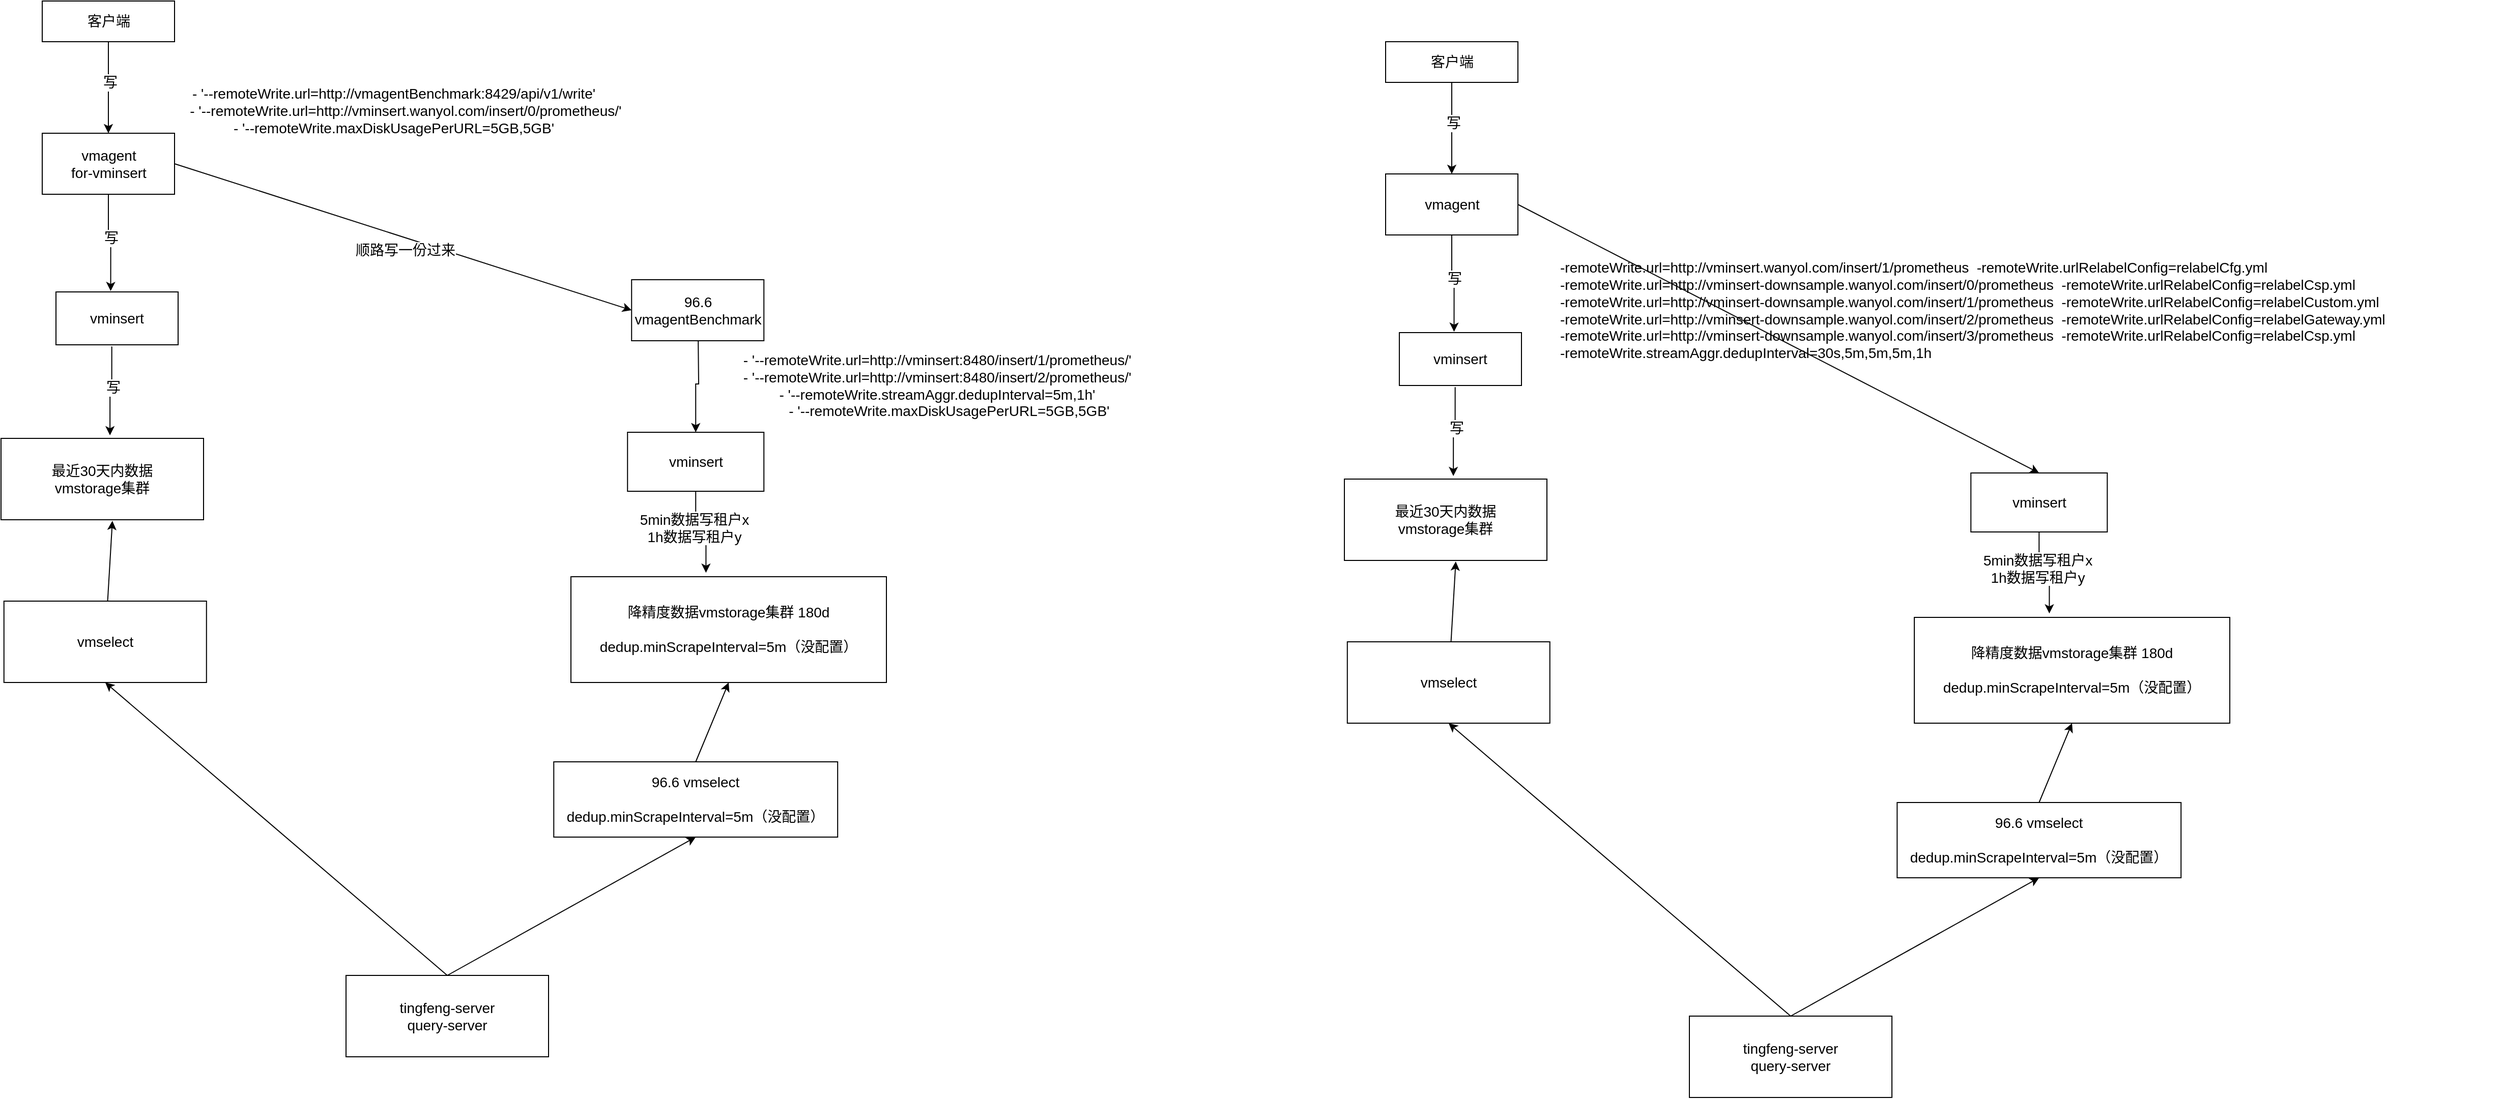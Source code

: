 <mxfile version="24.2.7" type="github">
  <diagram name="第 1 页" id="T7uyHK-B_JqTSwR-4mf9">
    <mxGraphModel dx="2501" dy="-12095" grid="1" gridSize="10" guides="1" tooltips="1" connect="1" arrows="1" fold="1" page="1" pageScale="1" pageWidth="827" pageHeight="1169" math="0" shadow="0">
      <root>
        <mxCell id="0" />
        <mxCell id="1" parent="0" />
        <mxCell id="qLwv4cue99co9azmEMkJ-1" value="最近30天内数据&lt;br style=&quot;font-size: 14px;&quot;&gt;vmstorage集群" style="rounded=0;whiteSpace=wrap;html=1;fontSize=14;" vertex="1" parent="1">
          <mxGeometry x="-720" y="14132" width="199" height="80" as="geometry" />
        </mxCell>
        <mxCell id="qLwv4cue99co9azmEMkJ-2" value="降精度数据vmstorage集群 180d&lt;br style=&quot;font-size: 14px;&quot;&gt;&lt;br style=&quot;font-size: 14px;&quot;&gt;dedup.minScrapeInterval=5m（没配置）" style="rounded=0;whiteSpace=wrap;html=1;fontSize=14;" vertex="1" parent="1">
          <mxGeometry x="-160" y="14268" width="310" height="104" as="geometry" />
        </mxCell>
        <mxCell id="qLwv4cue99co9azmEMkJ-3" style="rounded=0;orthogonalLoop=1;jettySize=auto;html=1;exitX=1;exitY=0.5;exitDx=0;exitDy=0;entryX=0;entryY=0.5;entryDx=0;entryDy=0;fontSize=14;" edge="1" parent="1" source="qLwv4cue99co9azmEMkJ-5" target="qLwv4cue99co9azmEMkJ-8">
          <mxGeometry relative="1" as="geometry" />
        </mxCell>
        <mxCell id="qLwv4cue99co9azmEMkJ-4" value="顺路写一份过来" style="edgeLabel;html=1;align=center;verticalAlign=middle;resizable=0;points=[];fontSize=14;" vertex="1" connectable="0" parent="qLwv4cue99co9azmEMkJ-3">
          <mxGeometry x="0.04" y="-5" relative="1" as="geometry">
            <mxPoint x="-6" y="5" as="offset" />
          </mxGeometry>
        </mxCell>
        <mxCell id="qLwv4cue99co9azmEMkJ-5" value="vmagent&lt;br&gt;for-vminsert" style="rounded=0;whiteSpace=wrap;html=1;fontSize=14;" vertex="1" parent="1">
          <mxGeometry x="-679.5" y="13832" width="130" height="60" as="geometry" />
        </mxCell>
        <mxCell id="qLwv4cue99co9azmEMkJ-6" style="edgeStyle=orthogonalEdgeStyle;rounded=0;orthogonalLoop=1;jettySize=auto;html=1;entryX=0.5;entryY=0;entryDx=0;entryDy=0;fontSize=14;" edge="1" parent="1" target="qLwv4cue99co9azmEMkJ-10">
          <mxGeometry relative="1" as="geometry">
            <mxPoint x="-35" y="14030" as="sourcePoint" />
          </mxGeometry>
        </mxCell>
        <mxCell id="qLwv4cue99co9azmEMkJ-8" value="96.6&lt;br style=&quot;font-size: 14px;&quot;&gt;vmagentBenchmark" style="rounded=0;whiteSpace=wrap;html=1;fontSize=14;" vertex="1" parent="1">
          <mxGeometry x="-100.39" y="13976" width="130" height="60" as="geometry" />
        </mxCell>
        <mxCell id="qLwv4cue99co9azmEMkJ-9" value="vminsert" style="rounded=0;whiteSpace=wrap;html=1;fontSize=14;" vertex="1" parent="1">
          <mxGeometry x="-666" y="13988" width="120" height="52" as="geometry" />
        </mxCell>
        <mxCell id="qLwv4cue99co9azmEMkJ-10" value="vminsert" style="rounded=0;whiteSpace=wrap;html=1;fontSize=14;" vertex="1" parent="1">
          <mxGeometry x="-104.39" y="14126" width="134" height="58" as="geometry" />
        </mxCell>
        <mxCell id="qLwv4cue99co9azmEMkJ-11" style="edgeStyle=orthogonalEdgeStyle;rounded=0;orthogonalLoop=1;jettySize=auto;html=1;exitX=0.5;exitY=1;exitDx=0;exitDy=0;entryX=0.448;entryY=-0.016;entryDx=0;entryDy=0;entryPerimeter=0;fontSize=14;" edge="1" parent="1" source="qLwv4cue99co9azmEMkJ-5" target="qLwv4cue99co9azmEMkJ-9">
          <mxGeometry relative="1" as="geometry" />
        </mxCell>
        <mxCell id="qLwv4cue99co9azmEMkJ-12" value="写" style="edgeLabel;html=1;align=center;verticalAlign=middle;resizable=0;points=[];fontSize=14;" vertex="1" connectable="0" parent="qLwv4cue99co9azmEMkJ-11">
          <mxGeometry x="-0.131" y="2" relative="1" as="geometry">
            <mxPoint as="offset" />
          </mxGeometry>
        </mxCell>
        <mxCell id="qLwv4cue99co9azmEMkJ-13" style="edgeStyle=orthogonalEdgeStyle;rounded=0;orthogonalLoop=1;jettySize=auto;html=1;exitX=0.457;exitY=1.032;exitDx=0;exitDy=0;entryX=0.538;entryY=-0.037;entryDx=0;entryDy=0;entryPerimeter=0;exitPerimeter=0;fontSize=14;" edge="1" parent="1" source="qLwv4cue99co9azmEMkJ-9" target="qLwv4cue99co9azmEMkJ-1">
          <mxGeometry relative="1" as="geometry" />
        </mxCell>
        <mxCell id="qLwv4cue99co9azmEMkJ-14" value="写" style="edgeLabel;html=1;align=center;verticalAlign=middle;resizable=0;points=[];fontSize=14;" vertex="1" connectable="0" parent="qLwv4cue99co9azmEMkJ-13">
          <mxGeometry x="-0.089" y="1" relative="1" as="geometry">
            <mxPoint as="offset" />
          </mxGeometry>
        </mxCell>
        <mxCell id="qLwv4cue99co9azmEMkJ-15" style="rounded=0;orthogonalLoop=1;jettySize=auto;html=1;exitX=0.5;exitY=0;exitDx=0;exitDy=0;entryX=0.5;entryY=1;entryDx=0;entryDy=0;fontSize=14;" edge="1" parent="1" source="qLwv4cue99co9azmEMkJ-16" target="qLwv4cue99co9azmEMkJ-2">
          <mxGeometry relative="1" as="geometry" />
        </mxCell>
        <mxCell id="qLwv4cue99co9azmEMkJ-16" value="96.6 vmselect&lt;br style=&quot;font-size: 14px;&quot;&gt;&lt;br style=&quot;font-size: 14px;&quot;&gt;dedup.minScrapeInterval=5m（没配置）" style="rounded=0;whiteSpace=wrap;html=1;fontSize=14;" vertex="1" parent="1">
          <mxGeometry x="-176.86" y="14450" width="278.94" height="74" as="geometry" />
        </mxCell>
        <mxCell id="qLwv4cue99co9azmEMkJ-17" style="edgeStyle=orthogonalEdgeStyle;rounded=0;orthogonalLoop=1;jettySize=auto;html=1;exitX=0.5;exitY=1;exitDx=0;exitDy=0;entryX=0.428;entryY=-0.037;entryDx=0;entryDy=0;entryPerimeter=0;fontSize=14;" edge="1" parent="1" source="qLwv4cue99co9azmEMkJ-10" target="qLwv4cue99co9azmEMkJ-2">
          <mxGeometry relative="1" as="geometry" />
        </mxCell>
        <mxCell id="qLwv4cue99co9azmEMkJ-18" value="5min数据写租户x&lt;br style=&quot;font-size: 14px;&quot;&gt;1h数据写租户y" style="edgeLabel;html=1;align=center;verticalAlign=middle;resizable=0;points=[];fontSize=14;" vertex="1" connectable="0" parent="qLwv4cue99co9azmEMkJ-17">
          <mxGeometry x="0.081" y="1" relative="1" as="geometry">
            <mxPoint x="-9" y="-5" as="offset" />
          </mxGeometry>
        </mxCell>
        <mxCell id="qLwv4cue99co9azmEMkJ-19" style="edgeStyle=orthogonalEdgeStyle;rounded=0;orthogonalLoop=1;jettySize=auto;html=1;exitX=0.5;exitY=1;exitDx=0;exitDy=0;entryX=0.5;entryY=0;entryDx=0;entryDy=0;fontSize=14;" edge="1" parent="1" source="qLwv4cue99co9azmEMkJ-21" target="qLwv4cue99co9azmEMkJ-5">
          <mxGeometry relative="1" as="geometry" />
        </mxCell>
        <mxCell id="qLwv4cue99co9azmEMkJ-20" value="写" style="edgeLabel;html=1;align=center;verticalAlign=middle;resizable=0;points=[];fontSize=14;" vertex="1" connectable="0" parent="qLwv4cue99co9azmEMkJ-19">
          <mxGeometry x="-0.117" y="1" relative="1" as="geometry">
            <mxPoint as="offset" />
          </mxGeometry>
        </mxCell>
        <mxCell id="qLwv4cue99co9azmEMkJ-21" value="客户端" style="rounded=0;whiteSpace=wrap;html=1;fontSize=14;" vertex="1" parent="1">
          <mxGeometry x="-679.5" y="13702" width="130" height="40" as="geometry" />
        </mxCell>
        <mxCell id="qLwv4cue99co9azmEMkJ-22" style="rounded=0;orthogonalLoop=1;jettySize=auto;html=1;entryX=0.55;entryY=1.013;entryDx=0;entryDy=0;entryPerimeter=0;fontSize=14;" edge="1" parent="1" source="qLwv4cue99co9azmEMkJ-26" target="qLwv4cue99co9azmEMkJ-1">
          <mxGeometry relative="1" as="geometry">
            <mxPoint x="-619" y="14342" as="sourcePoint" />
          </mxGeometry>
        </mxCell>
        <mxCell id="qLwv4cue99co9azmEMkJ-23" style="rounded=0;orthogonalLoop=1;jettySize=auto;html=1;exitX=0.5;exitY=0;exitDx=0;exitDy=0;entryX=0.5;entryY=1;entryDx=0;entryDy=0;fontSize=14;" edge="1" parent="1" source="qLwv4cue99co9azmEMkJ-24" target="qLwv4cue99co9azmEMkJ-26">
          <mxGeometry relative="1" as="geometry" />
        </mxCell>
        <mxCell id="qLwv4cue99co9azmEMkJ-24" value="tingfeng-server&lt;br style=&quot;font-size: 14px;&quot;&gt;query-server" style="rounded=0;whiteSpace=wrap;html=1;fontSize=14;" vertex="1" parent="1">
          <mxGeometry x="-381.0" y="14660" width="199" height="80" as="geometry" />
        </mxCell>
        <mxCell id="qLwv4cue99co9azmEMkJ-25" style="rounded=0;orthogonalLoop=1;jettySize=auto;html=1;exitX=0.5;exitY=0;exitDx=0;exitDy=0;fontSize=14;entryX=0.5;entryY=1;entryDx=0;entryDy=0;" edge="1" parent="1" source="qLwv4cue99co9azmEMkJ-24" target="qLwv4cue99co9azmEMkJ-16">
          <mxGeometry relative="1" as="geometry">
            <mxPoint x="64.39" y="14550" as="targetPoint" />
          </mxGeometry>
        </mxCell>
        <mxCell id="qLwv4cue99co9azmEMkJ-26" value="vmselect" style="rounded=0;whiteSpace=wrap;html=1;fontSize=14;" vertex="1" parent="1">
          <mxGeometry x="-717.11" y="14292" width="199" height="80" as="geometry" />
        </mxCell>
        <mxCell id="qLwv4cue99co9azmEMkJ-27" value="&lt;div style=&quot;font-size: 14px;&quot;&gt;- &#39;--remoteWrite.url=http://vmagentBenchmark:8429/api/v1/write&#39;&lt;/div&gt;&lt;div style=&quot;font-size: 14px;&quot;&gt;&amp;nbsp; &amp;nbsp; &amp;nbsp; - &#39;--remoteWrite.url=http://vminsert.wanyol.com/insert/0/prometheus/&#39;&lt;br style=&quot;font-size: 14px;&quot;&gt;- &#39;--remoteWrite.maxDiskUsagePerURL=5GB,5GB&#39;&lt;br style=&quot;font-size: 14px;&quot;&gt;&lt;/div&gt;" style="text;html=1;align=center;verticalAlign=middle;whiteSpace=wrap;rounded=0;fontSize=14;" vertex="1" parent="1">
          <mxGeometry x="-564.39" y="13780" width="460" height="60" as="geometry" />
        </mxCell>
        <mxCell id="qLwv4cue99co9azmEMkJ-28" value="&lt;div style=&quot;font-size: 14px;&quot;&gt;- &#39;--remoteWrite.url=http://vminsert:8480/insert/1/prometheus/&#39;&lt;br style=&quot;font-size: 14px;&quot;&gt;&lt;span style=&quot;background-color: initial; font-size: 14px;&quot;&gt;- &#39;--remoteWrite.url=http://vminsert:8480/insert/2/prometheus/&#39;&lt;br style=&quot;font-size: 14px;&quot;&gt;&lt;div style=&quot;font-size: 14px;&quot;&gt;- &#39;--remoteWrite.streamAggr.dedupInterval=5m,1h&#39;&lt;/div&gt;&lt;div style=&quot;font-size: 14px;&quot;&gt;&amp;nbsp; &amp;nbsp; &amp;nbsp; - &#39;--remoteWrite.maxDiskUsagePerURL=5GB,5GB&#39;&lt;/div&gt;&lt;/span&gt;&lt;/div&gt;" style="text;html=1;align=center;verticalAlign=middle;whiteSpace=wrap;rounded=0;fontSize=14;" vertex="1" parent="1">
          <mxGeometry y="14040" width="400" height="80" as="geometry" />
        </mxCell>
        <mxCell id="qLwv4cue99co9azmEMkJ-29" value="最近30天内数据&lt;br style=&quot;font-size: 14px;&quot;&gt;vmstorage集群" style="rounded=0;whiteSpace=wrap;html=1;fontSize=14;" vertex="1" parent="1">
          <mxGeometry x="600" y="14172" width="199" height="80" as="geometry" />
        </mxCell>
        <mxCell id="qLwv4cue99co9azmEMkJ-30" value="降精度数据vmstorage集群 180d&lt;br style=&quot;font-size: 14px;&quot;&gt;&lt;br style=&quot;font-size: 14px;&quot;&gt;dedup.minScrapeInterval=5m（没配置）" style="rounded=0;whiteSpace=wrap;html=1;fontSize=14;" vertex="1" parent="1">
          <mxGeometry x="1160" y="14308" width="310" height="104" as="geometry" />
        </mxCell>
        <mxCell id="qLwv4cue99co9azmEMkJ-31" style="rounded=0;orthogonalLoop=1;jettySize=auto;html=1;exitX=1;exitY=0.5;exitDx=0;exitDy=0;entryX=0.5;entryY=0;entryDx=0;entryDy=0;fontSize=14;" edge="1" parent="1" source="qLwv4cue99co9azmEMkJ-33" target="qLwv4cue99co9azmEMkJ-37">
          <mxGeometry relative="1" as="geometry">
            <mxPoint x="1219.61" y="14046" as="targetPoint" />
          </mxGeometry>
        </mxCell>
        <mxCell id="qLwv4cue99co9azmEMkJ-33" value="vmagent" style="rounded=0;whiteSpace=wrap;html=1;fontSize=14;" vertex="1" parent="1">
          <mxGeometry x="640.5" y="13872" width="130" height="60" as="geometry" />
        </mxCell>
        <mxCell id="qLwv4cue99co9azmEMkJ-36" value="vminsert" style="rounded=0;whiteSpace=wrap;html=1;fontSize=14;" vertex="1" parent="1">
          <mxGeometry x="654" y="14028" width="120" height="52" as="geometry" />
        </mxCell>
        <mxCell id="qLwv4cue99co9azmEMkJ-37" value="vminsert" style="rounded=0;whiteSpace=wrap;html=1;fontSize=14;" vertex="1" parent="1">
          <mxGeometry x="1215.61" y="14166" width="134" height="58" as="geometry" />
        </mxCell>
        <mxCell id="qLwv4cue99co9azmEMkJ-38" style="edgeStyle=orthogonalEdgeStyle;rounded=0;orthogonalLoop=1;jettySize=auto;html=1;exitX=0.5;exitY=1;exitDx=0;exitDy=0;entryX=0.448;entryY=-0.016;entryDx=0;entryDy=0;entryPerimeter=0;fontSize=14;" edge="1" parent="1" source="qLwv4cue99co9azmEMkJ-33" target="qLwv4cue99co9azmEMkJ-36">
          <mxGeometry relative="1" as="geometry" />
        </mxCell>
        <mxCell id="qLwv4cue99co9azmEMkJ-39" value="写" style="edgeLabel;html=1;align=center;verticalAlign=middle;resizable=0;points=[];fontSize=14;" vertex="1" connectable="0" parent="qLwv4cue99co9azmEMkJ-38">
          <mxGeometry x="-0.131" y="2" relative="1" as="geometry">
            <mxPoint as="offset" />
          </mxGeometry>
        </mxCell>
        <mxCell id="qLwv4cue99co9azmEMkJ-40" style="edgeStyle=orthogonalEdgeStyle;rounded=0;orthogonalLoop=1;jettySize=auto;html=1;exitX=0.457;exitY=1.032;exitDx=0;exitDy=0;entryX=0.538;entryY=-0.037;entryDx=0;entryDy=0;entryPerimeter=0;exitPerimeter=0;fontSize=14;" edge="1" parent="1" source="qLwv4cue99co9azmEMkJ-36" target="qLwv4cue99co9azmEMkJ-29">
          <mxGeometry relative="1" as="geometry" />
        </mxCell>
        <mxCell id="qLwv4cue99co9azmEMkJ-41" value="写" style="edgeLabel;html=1;align=center;verticalAlign=middle;resizable=0;points=[];fontSize=14;" vertex="1" connectable="0" parent="qLwv4cue99co9azmEMkJ-40">
          <mxGeometry x="-0.089" y="1" relative="1" as="geometry">
            <mxPoint as="offset" />
          </mxGeometry>
        </mxCell>
        <mxCell id="qLwv4cue99co9azmEMkJ-42" style="rounded=0;orthogonalLoop=1;jettySize=auto;html=1;exitX=0.5;exitY=0;exitDx=0;exitDy=0;entryX=0.5;entryY=1;entryDx=0;entryDy=0;fontSize=14;" edge="1" parent="1" source="qLwv4cue99co9azmEMkJ-43" target="qLwv4cue99co9azmEMkJ-30">
          <mxGeometry relative="1" as="geometry" />
        </mxCell>
        <mxCell id="qLwv4cue99co9azmEMkJ-43" value="96.6 vmselect&lt;br style=&quot;font-size: 14px;&quot;&gt;&lt;br style=&quot;font-size: 14px;&quot;&gt;dedup.minScrapeInterval=5m（没配置）" style="rounded=0;whiteSpace=wrap;html=1;fontSize=14;" vertex="1" parent="1">
          <mxGeometry x="1143.14" y="14490" width="278.94" height="74" as="geometry" />
        </mxCell>
        <mxCell id="qLwv4cue99co9azmEMkJ-44" style="edgeStyle=orthogonalEdgeStyle;rounded=0;orthogonalLoop=1;jettySize=auto;html=1;exitX=0.5;exitY=1;exitDx=0;exitDy=0;entryX=0.428;entryY=-0.037;entryDx=0;entryDy=0;entryPerimeter=0;fontSize=14;" edge="1" parent="1" source="qLwv4cue99co9azmEMkJ-37" target="qLwv4cue99co9azmEMkJ-30">
          <mxGeometry relative="1" as="geometry" />
        </mxCell>
        <mxCell id="qLwv4cue99co9azmEMkJ-45" value="5min数据写租户x&lt;br style=&quot;font-size: 14px;&quot;&gt;1h数据写租户y" style="edgeLabel;html=1;align=center;verticalAlign=middle;resizable=0;points=[];fontSize=14;" vertex="1" connectable="0" parent="qLwv4cue99co9azmEMkJ-44">
          <mxGeometry x="0.081" y="1" relative="1" as="geometry">
            <mxPoint x="-9" y="-5" as="offset" />
          </mxGeometry>
        </mxCell>
        <mxCell id="qLwv4cue99co9azmEMkJ-46" style="edgeStyle=orthogonalEdgeStyle;rounded=0;orthogonalLoop=1;jettySize=auto;html=1;exitX=0.5;exitY=1;exitDx=0;exitDy=0;entryX=0.5;entryY=0;entryDx=0;entryDy=0;fontSize=14;" edge="1" parent="1" source="qLwv4cue99co9azmEMkJ-48" target="qLwv4cue99co9azmEMkJ-33">
          <mxGeometry relative="1" as="geometry" />
        </mxCell>
        <mxCell id="qLwv4cue99co9azmEMkJ-47" value="写" style="edgeLabel;html=1;align=center;verticalAlign=middle;resizable=0;points=[];fontSize=14;" vertex="1" connectable="0" parent="qLwv4cue99co9azmEMkJ-46">
          <mxGeometry x="-0.117" y="1" relative="1" as="geometry">
            <mxPoint as="offset" />
          </mxGeometry>
        </mxCell>
        <mxCell id="qLwv4cue99co9azmEMkJ-48" value="客户端" style="rounded=0;whiteSpace=wrap;html=1;fontSize=14;" vertex="1" parent="1">
          <mxGeometry x="640.5" y="13742" width="130" height="40" as="geometry" />
        </mxCell>
        <mxCell id="qLwv4cue99co9azmEMkJ-49" style="rounded=0;orthogonalLoop=1;jettySize=auto;html=1;entryX=0.55;entryY=1.013;entryDx=0;entryDy=0;entryPerimeter=0;fontSize=14;" edge="1" parent="1" source="qLwv4cue99co9azmEMkJ-53" target="qLwv4cue99co9azmEMkJ-29">
          <mxGeometry relative="1" as="geometry">
            <mxPoint x="701" y="14382" as="sourcePoint" />
          </mxGeometry>
        </mxCell>
        <mxCell id="qLwv4cue99co9azmEMkJ-50" style="rounded=0;orthogonalLoop=1;jettySize=auto;html=1;exitX=0.5;exitY=0;exitDx=0;exitDy=0;entryX=0.5;entryY=1;entryDx=0;entryDy=0;fontSize=14;" edge="1" parent="1" source="qLwv4cue99co9azmEMkJ-51" target="qLwv4cue99co9azmEMkJ-53">
          <mxGeometry relative="1" as="geometry" />
        </mxCell>
        <mxCell id="qLwv4cue99co9azmEMkJ-51" value="tingfeng-server&lt;br style=&quot;font-size: 14px;&quot;&gt;query-server" style="rounded=0;whiteSpace=wrap;html=1;fontSize=14;" vertex="1" parent="1">
          <mxGeometry x="939" y="14700" width="199" height="80" as="geometry" />
        </mxCell>
        <mxCell id="qLwv4cue99co9azmEMkJ-52" style="rounded=0;orthogonalLoop=1;jettySize=auto;html=1;exitX=0.5;exitY=0;exitDx=0;exitDy=0;fontSize=14;entryX=0.5;entryY=1;entryDx=0;entryDy=0;" edge="1" parent="1" source="qLwv4cue99co9azmEMkJ-51" target="qLwv4cue99co9azmEMkJ-43">
          <mxGeometry relative="1" as="geometry">
            <mxPoint x="1384.39" y="14590" as="targetPoint" />
          </mxGeometry>
        </mxCell>
        <mxCell id="qLwv4cue99co9azmEMkJ-53" value="vmselect" style="rounded=0;whiteSpace=wrap;html=1;fontSize=14;" vertex="1" parent="1">
          <mxGeometry x="602.89" y="14332" width="199" height="80" as="geometry" />
        </mxCell>
        <mxCell id="qLwv4cue99co9azmEMkJ-54" value="&lt;div style=&quot;font-size: 14px;&quot;&gt;&lt;div&gt;-remoteWrite.url=http://vminsert.wanyol.com/insert/1/prometheus&amp;nbsp; -remoteWrite.urlRelabelConfig=relabelCfg.yml&amp;nbsp;&lt;/div&gt;&lt;div&gt;-remoteWrite.url=http://vminsert-downsample.wanyol.com/insert/0/prometheus&amp;nbsp; -remoteWrite.urlRelabelConfig=relabelCsp.yml&amp;nbsp;&lt;/div&gt;&lt;div&gt;-remoteWrite.url=http://vminsert-downsample.wanyol.com/insert/1/prometheus&amp;nbsp; -remoteWrite.urlRelabelConfig=relabelCustom.yml&amp;nbsp;&lt;/div&gt;&lt;div&gt;-remoteWrite.url=http://vminsert-downsample.wanyol.com/insert/2/prometheus&amp;nbsp; -remoteWrite.urlRelabelConfig=relabelGateway.yml&amp;nbsp;&lt;/div&gt;&lt;div&gt;-remoteWrite.url=http://vminsert-downsample.wanyol.com/insert/3/prometheus&amp;nbsp; -remoteWrite.urlRelabelConfig=relabelCsp.yml&amp;nbsp;&lt;/div&gt;&lt;div&gt;-remoteWrite.streamAggr.dedupInterval=30s,5m,5m,5m,1h&lt;/div&gt;&lt;/div&gt;" style="text;html=1;align=left;verticalAlign=middle;whiteSpace=wrap;rounded=0;fontSize=14;" vertex="1" parent="1">
          <mxGeometry x="810" y="13901" width="924.39" height="210" as="geometry" />
        </mxCell>
      </root>
    </mxGraphModel>
  </diagram>
</mxfile>
